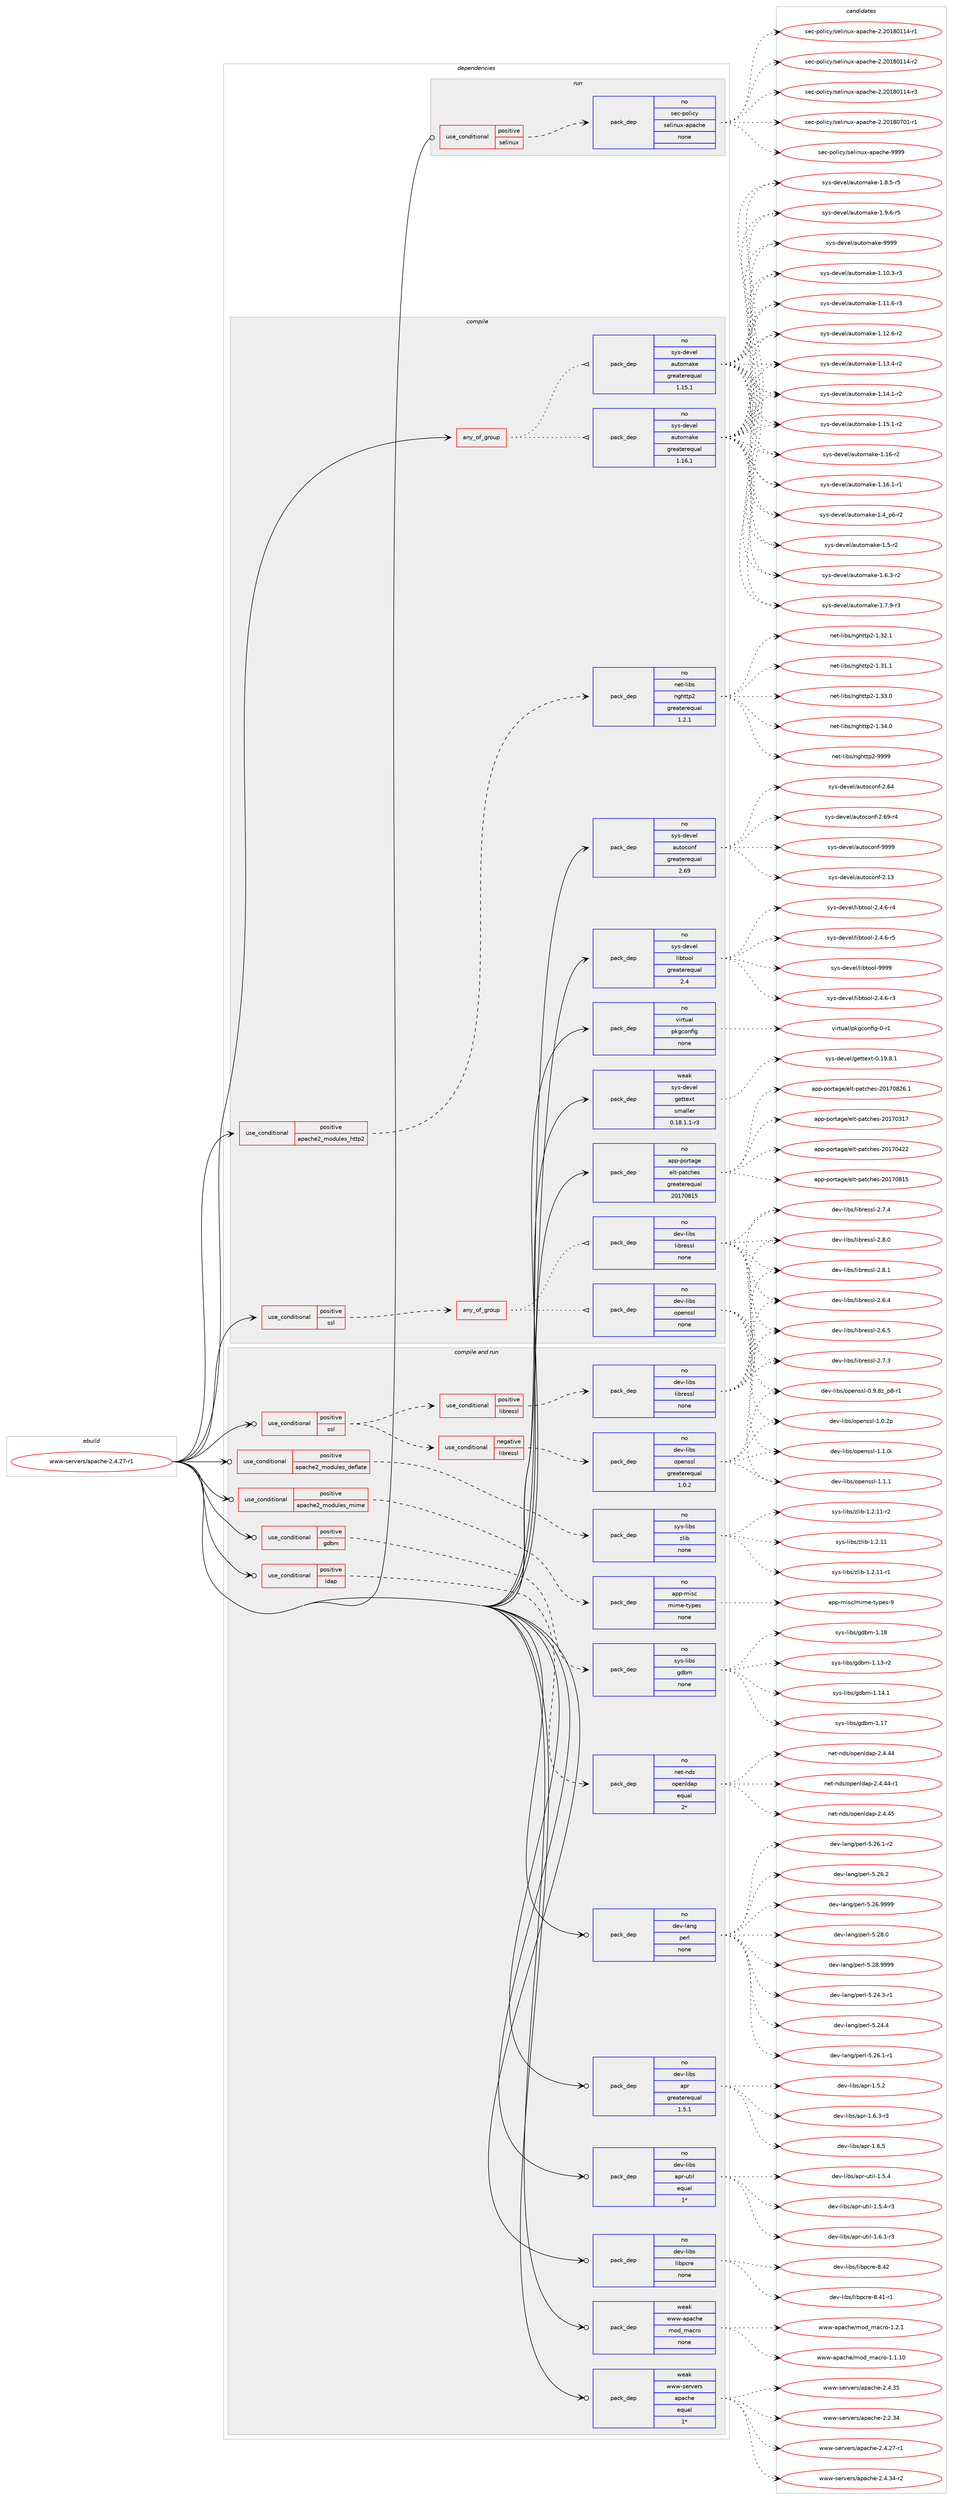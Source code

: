 digraph prolog {

# *************
# Graph options
# *************

newrank=true;
concentrate=true;
compound=true;
graph [rankdir=LR,fontname=Helvetica,fontsize=10,ranksep=1.5];#, ranksep=2.5, nodesep=0.2];
edge  [arrowhead=vee];
node  [fontname=Helvetica,fontsize=10];

# **********
# The ebuild
# **********

subgraph cluster_leftcol {
color=gray;
rank=same;
label=<<i>ebuild</i>>;
id [label="www-servers/apache-2.4.27-r1", color=red, width=4, href="../www-servers/apache-2.4.27-r1.svg"];
}

# ****************
# The dependencies
# ****************

subgraph cluster_midcol {
color=gray;
label=<<i>dependencies</i>>;
subgraph cluster_compile {
fillcolor="#eeeeee";
style=filled;
label=<<i>compile</i>>;
subgraph any222 {
dependency11429 [label=<<TABLE BORDER="0" CELLBORDER="1" CELLSPACING="0" CELLPADDING="4"><TR><TD CELLPADDING="10">any_of_group</TD></TR></TABLE>>, shape=none, color=red];subgraph pack8880 {
dependency11430 [label=<<TABLE BORDER="0" CELLBORDER="1" CELLSPACING="0" CELLPADDING="4" WIDTH="220"><TR><TD ROWSPAN="6" CELLPADDING="30">pack_dep</TD></TR><TR><TD WIDTH="110">no</TD></TR><TR><TD>sys-devel</TD></TR><TR><TD>automake</TD></TR><TR><TD>greaterequal</TD></TR><TR><TD>1.16.1</TD></TR></TABLE>>, shape=none, color=blue];
}
dependency11429:e -> dependency11430:w [weight=20,style="dotted",arrowhead="oinv"];
subgraph pack8881 {
dependency11431 [label=<<TABLE BORDER="0" CELLBORDER="1" CELLSPACING="0" CELLPADDING="4" WIDTH="220"><TR><TD ROWSPAN="6" CELLPADDING="30">pack_dep</TD></TR><TR><TD WIDTH="110">no</TD></TR><TR><TD>sys-devel</TD></TR><TR><TD>automake</TD></TR><TR><TD>greaterequal</TD></TR><TR><TD>1.15.1</TD></TR></TABLE>>, shape=none, color=blue];
}
dependency11429:e -> dependency11431:w [weight=20,style="dotted",arrowhead="oinv"];
}
id:e -> dependency11429:w [weight=20,style="solid",arrowhead="vee"];
subgraph cond2318 {
dependency11432 [label=<<TABLE BORDER="0" CELLBORDER="1" CELLSPACING="0" CELLPADDING="4"><TR><TD ROWSPAN="3" CELLPADDING="10">use_conditional</TD></TR><TR><TD>positive</TD></TR><TR><TD>apache2_modules_http2</TD></TR></TABLE>>, shape=none, color=red];
subgraph pack8882 {
dependency11433 [label=<<TABLE BORDER="0" CELLBORDER="1" CELLSPACING="0" CELLPADDING="4" WIDTH="220"><TR><TD ROWSPAN="6" CELLPADDING="30">pack_dep</TD></TR><TR><TD WIDTH="110">no</TD></TR><TR><TD>net-libs</TD></TR><TR><TD>nghttp2</TD></TR><TR><TD>greaterequal</TD></TR><TR><TD>1.2.1</TD></TR></TABLE>>, shape=none, color=blue];
}
dependency11432:e -> dependency11433:w [weight=20,style="dashed",arrowhead="vee"];
}
id:e -> dependency11432:w [weight=20,style="solid",arrowhead="vee"];
subgraph cond2319 {
dependency11434 [label=<<TABLE BORDER="0" CELLBORDER="1" CELLSPACING="0" CELLPADDING="4"><TR><TD ROWSPAN="3" CELLPADDING="10">use_conditional</TD></TR><TR><TD>positive</TD></TR><TR><TD>ssl</TD></TR></TABLE>>, shape=none, color=red];
subgraph any223 {
dependency11435 [label=<<TABLE BORDER="0" CELLBORDER="1" CELLSPACING="0" CELLPADDING="4"><TR><TD CELLPADDING="10">any_of_group</TD></TR></TABLE>>, shape=none, color=red];subgraph pack8883 {
dependency11436 [label=<<TABLE BORDER="0" CELLBORDER="1" CELLSPACING="0" CELLPADDING="4" WIDTH="220"><TR><TD ROWSPAN="6" CELLPADDING="30">pack_dep</TD></TR><TR><TD WIDTH="110">no</TD></TR><TR><TD>dev-libs</TD></TR><TR><TD>openssl</TD></TR><TR><TD>none</TD></TR><TR><TD></TD></TR></TABLE>>, shape=none, color=blue];
}
dependency11435:e -> dependency11436:w [weight=20,style="dotted",arrowhead="oinv"];
subgraph pack8884 {
dependency11437 [label=<<TABLE BORDER="0" CELLBORDER="1" CELLSPACING="0" CELLPADDING="4" WIDTH="220"><TR><TD ROWSPAN="6" CELLPADDING="30">pack_dep</TD></TR><TR><TD WIDTH="110">no</TD></TR><TR><TD>dev-libs</TD></TR><TR><TD>libressl</TD></TR><TR><TD>none</TD></TR><TR><TD></TD></TR></TABLE>>, shape=none, color=blue];
}
dependency11435:e -> dependency11437:w [weight=20,style="dotted",arrowhead="oinv"];
}
dependency11434:e -> dependency11435:w [weight=20,style="dashed",arrowhead="vee"];
}
id:e -> dependency11434:w [weight=20,style="solid",arrowhead="vee"];
subgraph pack8885 {
dependency11438 [label=<<TABLE BORDER="0" CELLBORDER="1" CELLSPACING="0" CELLPADDING="4" WIDTH="220"><TR><TD ROWSPAN="6" CELLPADDING="30">pack_dep</TD></TR><TR><TD WIDTH="110">no</TD></TR><TR><TD>app-portage</TD></TR><TR><TD>elt-patches</TD></TR><TR><TD>greaterequal</TD></TR><TR><TD>20170815</TD></TR></TABLE>>, shape=none, color=blue];
}
id:e -> dependency11438:w [weight=20,style="solid",arrowhead="vee"];
subgraph pack8886 {
dependency11439 [label=<<TABLE BORDER="0" CELLBORDER="1" CELLSPACING="0" CELLPADDING="4" WIDTH="220"><TR><TD ROWSPAN="6" CELLPADDING="30">pack_dep</TD></TR><TR><TD WIDTH="110">no</TD></TR><TR><TD>sys-devel</TD></TR><TR><TD>autoconf</TD></TR><TR><TD>greaterequal</TD></TR><TR><TD>2.69</TD></TR></TABLE>>, shape=none, color=blue];
}
id:e -> dependency11439:w [weight=20,style="solid",arrowhead="vee"];
subgraph pack8887 {
dependency11440 [label=<<TABLE BORDER="0" CELLBORDER="1" CELLSPACING="0" CELLPADDING="4" WIDTH="220"><TR><TD ROWSPAN="6" CELLPADDING="30">pack_dep</TD></TR><TR><TD WIDTH="110">no</TD></TR><TR><TD>sys-devel</TD></TR><TR><TD>libtool</TD></TR><TR><TD>greaterequal</TD></TR><TR><TD>2.4</TD></TR></TABLE>>, shape=none, color=blue];
}
id:e -> dependency11440:w [weight=20,style="solid",arrowhead="vee"];
subgraph pack8888 {
dependency11441 [label=<<TABLE BORDER="0" CELLBORDER="1" CELLSPACING="0" CELLPADDING="4" WIDTH="220"><TR><TD ROWSPAN="6" CELLPADDING="30">pack_dep</TD></TR><TR><TD WIDTH="110">no</TD></TR><TR><TD>virtual</TD></TR><TR><TD>pkgconfig</TD></TR><TR><TD>none</TD></TR><TR><TD></TD></TR></TABLE>>, shape=none, color=blue];
}
id:e -> dependency11441:w [weight=20,style="solid",arrowhead="vee"];
subgraph pack8889 {
dependency11442 [label=<<TABLE BORDER="0" CELLBORDER="1" CELLSPACING="0" CELLPADDING="4" WIDTH="220"><TR><TD ROWSPAN="6" CELLPADDING="30">pack_dep</TD></TR><TR><TD WIDTH="110">weak</TD></TR><TR><TD>sys-devel</TD></TR><TR><TD>gettext</TD></TR><TR><TD>smaller</TD></TR><TR><TD>0.18.1.1-r3</TD></TR></TABLE>>, shape=none, color=blue];
}
id:e -> dependency11442:w [weight=20,style="solid",arrowhead="vee"];
}
subgraph cluster_compileandrun {
fillcolor="#eeeeee";
style=filled;
label=<<i>compile and run</i>>;
subgraph cond2320 {
dependency11443 [label=<<TABLE BORDER="0" CELLBORDER="1" CELLSPACING="0" CELLPADDING="4"><TR><TD ROWSPAN="3" CELLPADDING="10">use_conditional</TD></TR><TR><TD>positive</TD></TR><TR><TD>apache2_modules_deflate</TD></TR></TABLE>>, shape=none, color=red];
subgraph pack8890 {
dependency11444 [label=<<TABLE BORDER="0" CELLBORDER="1" CELLSPACING="0" CELLPADDING="4" WIDTH="220"><TR><TD ROWSPAN="6" CELLPADDING="30">pack_dep</TD></TR><TR><TD WIDTH="110">no</TD></TR><TR><TD>sys-libs</TD></TR><TR><TD>zlib</TD></TR><TR><TD>none</TD></TR><TR><TD></TD></TR></TABLE>>, shape=none, color=blue];
}
dependency11443:e -> dependency11444:w [weight=20,style="dashed",arrowhead="vee"];
}
id:e -> dependency11443:w [weight=20,style="solid",arrowhead="odotvee"];
subgraph cond2321 {
dependency11445 [label=<<TABLE BORDER="0" CELLBORDER="1" CELLSPACING="0" CELLPADDING="4"><TR><TD ROWSPAN="3" CELLPADDING="10">use_conditional</TD></TR><TR><TD>positive</TD></TR><TR><TD>apache2_modules_mime</TD></TR></TABLE>>, shape=none, color=red];
subgraph pack8891 {
dependency11446 [label=<<TABLE BORDER="0" CELLBORDER="1" CELLSPACING="0" CELLPADDING="4" WIDTH="220"><TR><TD ROWSPAN="6" CELLPADDING="30">pack_dep</TD></TR><TR><TD WIDTH="110">no</TD></TR><TR><TD>app-misc</TD></TR><TR><TD>mime-types</TD></TR><TR><TD>none</TD></TR><TR><TD></TD></TR></TABLE>>, shape=none, color=blue];
}
dependency11445:e -> dependency11446:w [weight=20,style="dashed",arrowhead="vee"];
}
id:e -> dependency11445:w [weight=20,style="solid",arrowhead="odotvee"];
subgraph cond2322 {
dependency11447 [label=<<TABLE BORDER="0" CELLBORDER="1" CELLSPACING="0" CELLPADDING="4"><TR><TD ROWSPAN="3" CELLPADDING="10">use_conditional</TD></TR><TR><TD>positive</TD></TR><TR><TD>gdbm</TD></TR></TABLE>>, shape=none, color=red];
subgraph pack8892 {
dependency11448 [label=<<TABLE BORDER="0" CELLBORDER="1" CELLSPACING="0" CELLPADDING="4" WIDTH="220"><TR><TD ROWSPAN="6" CELLPADDING="30">pack_dep</TD></TR><TR><TD WIDTH="110">no</TD></TR><TR><TD>sys-libs</TD></TR><TR><TD>gdbm</TD></TR><TR><TD>none</TD></TR><TR><TD></TD></TR></TABLE>>, shape=none, color=blue];
}
dependency11447:e -> dependency11448:w [weight=20,style="dashed",arrowhead="vee"];
}
id:e -> dependency11447:w [weight=20,style="solid",arrowhead="odotvee"];
subgraph cond2323 {
dependency11449 [label=<<TABLE BORDER="0" CELLBORDER="1" CELLSPACING="0" CELLPADDING="4"><TR><TD ROWSPAN="3" CELLPADDING="10">use_conditional</TD></TR><TR><TD>positive</TD></TR><TR><TD>ldap</TD></TR></TABLE>>, shape=none, color=red];
subgraph pack8893 {
dependency11450 [label=<<TABLE BORDER="0" CELLBORDER="1" CELLSPACING="0" CELLPADDING="4" WIDTH="220"><TR><TD ROWSPAN="6" CELLPADDING="30">pack_dep</TD></TR><TR><TD WIDTH="110">no</TD></TR><TR><TD>net-nds</TD></TR><TR><TD>openldap</TD></TR><TR><TD>equal</TD></TR><TR><TD>2*</TD></TR></TABLE>>, shape=none, color=blue];
}
dependency11449:e -> dependency11450:w [weight=20,style="dashed",arrowhead="vee"];
}
id:e -> dependency11449:w [weight=20,style="solid",arrowhead="odotvee"];
subgraph cond2324 {
dependency11451 [label=<<TABLE BORDER="0" CELLBORDER="1" CELLSPACING="0" CELLPADDING="4"><TR><TD ROWSPAN="3" CELLPADDING="10">use_conditional</TD></TR><TR><TD>positive</TD></TR><TR><TD>ssl</TD></TR></TABLE>>, shape=none, color=red];
subgraph cond2325 {
dependency11452 [label=<<TABLE BORDER="0" CELLBORDER="1" CELLSPACING="0" CELLPADDING="4"><TR><TD ROWSPAN="3" CELLPADDING="10">use_conditional</TD></TR><TR><TD>negative</TD></TR><TR><TD>libressl</TD></TR></TABLE>>, shape=none, color=red];
subgraph pack8894 {
dependency11453 [label=<<TABLE BORDER="0" CELLBORDER="1" CELLSPACING="0" CELLPADDING="4" WIDTH="220"><TR><TD ROWSPAN="6" CELLPADDING="30">pack_dep</TD></TR><TR><TD WIDTH="110">no</TD></TR><TR><TD>dev-libs</TD></TR><TR><TD>openssl</TD></TR><TR><TD>greaterequal</TD></TR><TR><TD>1.0.2</TD></TR></TABLE>>, shape=none, color=blue];
}
dependency11452:e -> dependency11453:w [weight=20,style="dashed",arrowhead="vee"];
}
dependency11451:e -> dependency11452:w [weight=20,style="dashed",arrowhead="vee"];
subgraph cond2326 {
dependency11454 [label=<<TABLE BORDER="0" CELLBORDER="1" CELLSPACING="0" CELLPADDING="4"><TR><TD ROWSPAN="3" CELLPADDING="10">use_conditional</TD></TR><TR><TD>positive</TD></TR><TR><TD>libressl</TD></TR></TABLE>>, shape=none, color=red];
subgraph pack8895 {
dependency11455 [label=<<TABLE BORDER="0" CELLBORDER="1" CELLSPACING="0" CELLPADDING="4" WIDTH="220"><TR><TD ROWSPAN="6" CELLPADDING="30">pack_dep</TD></TR><TR><TD WIDTH="110">no</TD></TR><TR><TD>dev-libs</TD></TR><TR><TD>libressl</TD></TR><TR><TD>none</TD></TR><TR><TD></TD></TR></TABLE>>, shape=none, color=blue];
}
dependency11454:e -> dependency11455:w [weight=20,style="dashed",arrowhead="vee"];
}
dependency11451:e -> dependency11454:w [weight=20,style="dashed",arrowhead="vee"];
}
id:e -> dependency11451:w [weight=20,style="solid",arrowhead="odotvee"];
subgraph pack8896 {
dependency11456 [label=<<TABLE BORDER="0" CELLBORDER="1" CELLSPACING="0" CELLPADDING="4" WIDTH="220"><TR><TD ROWSPAN="6" CELLPADDING="30">pack_dep</TD></TR><TR><TD WIDTH="110">no</TD></TR><TR><TD>dev-lang</TD></TR><TR><TD>perl</TD></TR><TR><TD>none</TD></TR><TR><TD></TD></TR></TABLE>>, shape=none, color=blue];
}
id:e -> dependency11456:w [weight=20,style="solid",arrowhead="odotvee"];
subgraph pack8897 {
dependency11457 [label=<<TABLE BORDER="0" CELLBORDER="1" CELLSPACING="0" CELLPADDING="4" WIDTH="220"><TR><TD ROWSPAN="6" CELLPADDING="30">pack_dep</TD></TR><TR><TD WIDTH="110">no</TD></TR><TR><TD>dev-libs</TD></TR><TR><TD>apr</TD></TR><TR><TD>greaterequal</TD></TR><TR><TD>1.5.1</TD></TR></TABLE>>, shape=none, color=blue];
}
id:e -> dependency11457:w [weight=20,style="solid",arrowhead="odotvee"];
subgraph pack8898 {
dependency11458 [label=<<TABLE BORDER="0" CELLBORDER="1" CELLSPACING="0" CELLPADDING="4" WIDTH="220"><TR><TD ROWSPAN="6" CELLPADDING="30">pack_dep</TD></TR><TR><TD WIDTH="110">no</TD></TR><TR><TD>dev-libs</TD></TR><TR><TD>apr-util</TD></TR><TR><TD>equal</TD></TR><TR><TD>1*</TD></TR></TABLE>>, shape=none, color=blue];
}
id:e -> dependency11458:w [weight=20,style="solid",arrowhead="odotvee"];
subgraph pack8899 {
dependency11459 [label=<<TABLE BORDER="0" CELLBORDER="1" CELLSPACING="0" CELLPADDING="4" WIDTH="220"><TR><TD ROWSPAN="6" CELLPADDING="30">pack_dep</TD></TR><TR><TD WIDTH="110">no</TD></TR><TR><TD>dev-libs</TD></TR><TR><TD>libpcre</TD></TR><TR><TD>none</TD></TR><TR><TD></TD></TR></TABLE>>, shape=none, color=blue];
}
id:e -> dependency11459:w [weight=20,style="solid",arrowhead="odotvee"];
subgraph pack8900 {
dependency11460 [label=<<TABLE BORDER="0" CELLBORDER="1" CELLSPACING="0" CELLPADDING="4" WIDTH="220"><TR><TD ROWSPAN="6" CELLPADDING="30">pack_dep</TD></TR><TR><TD WIDTH="110">weak</TD></TR><TR><TD>www-apache</TD></TR><TR><TD>mod_macro</TD></TR><TR><TD>none</TD></TR><TR><TD></TD></TR></TABLE>>, shape=none, color=blue];
}
id:e -> dependency11460:w [weight=20,style="solid",arrowhead="odotvee"];
subgraph pack8901 {
dependency11461 [label=<<TABLE BORDER="0" CELLBORDER="1" CELLSPACING="0" CELLPADDING="4" WIDTH="220"><TR><TD ROWSPAN="6" CELLPADDING="30">pack_dep</TD></TR><TR><TD WIDTH="110">weak</TD></TR><TR><TD>www-servers</TD></TR><TR><TD>apache</TD></TR><TR><TD>equal</TD></TR><TR><TD>1*</TD></TR></TABLE>>, shape=none, color=blue];
}
id:e -> dependency11461:w [weight=20,style="solid",arrowhead="odotvee"];
}
subgraph cluster_run {
fillcolor="#eeeeee";
style=filled;
label=<<i>run</i>>;
subgraph cond2327 {
dependency11462 [label=<<TABLE BORDER="0" CELLBORDER="1" CELLSPACING="0" CELLPADDING="4"><TR><TD ROWSPAN="3" CELLPADDING="10">use_conditional</TD></TR><TR><TD>positive</TD></TR><TR><TD>selinux</TD></TR></TABLE>>, shape=none, color=red];
subgraph pack8902 {
dependency11463 [label=<<TABLE BORDER="0" CELLBORDER="1" CELLSPACING="0" CELLPADDING="4" WIDTH="220"><TR><TD ROWSPAN="6" CELLPADDING="30">pack_dep</TD></TR><TR><TD WIDTH="110">no</TD></TR><TR><TD>sec-policy</TD></TR><TR><TD>selinux-apache</TD></TR><TR><TD>none</TD></TR><TR><TD></TD></TR></TABLE>>, shape=none, color=blue];
}
dependency11462:e -> dependency11463:w [weight=20,style="dashed",arrowhead="vee"];
}
id:e -> dependency11462:w [weight=20,style="solid",arrowhead="odot"];
}
}

# **************
# The candidates
# **************

subgraph cluster_choices {
rank=same;
color=gray;
label=<<i>candidates</i>>;

subgraph choice8880 {
color=black;
nodesep=1;
choice11512111545100101118101108479711711611110997107101454946494846514511451 [label="sys-devel/automake-1.10.3-r3", color=red, width=4,href="../sys-devel/automake-1.10.3-r3.svg"];
choice11512111545100101118101108479711711611110997107101454946494946544511451 [label="sys-devel/automake-1.11.6-r3", color=red, width=4,href="../sys-devel/automake-1.11.6-r3.svg"];
choice11512111545100101118101108479711711611110997107101454946495046544511450 [label="sys-devel/automake-1.12.6-r2", color=red, width=4,href="../sys-devel/automake-1.12.6-r2.svg"];
choice11512111545100101118101108479711711611110997107101454946495146524511450 [label="sys-devel/automake-1.13.4-r2", color=red, width=4,href="../sys-devel/automake-1.13.4-r2.svg"];
choice11512111545100101118101108479711711611110997107101454946495246494511450 [label="sys-devel/automake-1.14.1-r2", color=red, width=4,href="../sys-devel/automake-1.14.1-r2.svg"];
choice11512111545100101118101108479711711611110997107101454946495346494511450 [label="sys-devel/automake-1.15.1-r2", color=red, width=4,href="../sys-devel/automake-1.15.1-r2.svg"];
choice1151211154510010111810110847971171161111099710710145494649544511450 [label="sys-devel/automake-1.16-r2", color=red, width=4,href="../sys-devel/automake-1.16-r2.svg"];
choice11512111545100101118101108479711711611110997107101454946495446494511449 [label="sys-devel/automake-1.16.1-r1", color=red, width=4,href="../sys-devel/automake-1.16.1-r1.svg"];
choice115121115451001011181011084797117116111109971071014549465295112544511450 [label="sys-devel/automake-1.4_p6-r2", color=red, width=4,href="../sys-devel/automake-1.4_p6-r2.svg"];
choice11512111545100101118101108479711711611110997107101454946534511450 [label="sys-devel/automake-1.5-r2", color=red, width=4,href="../sys-devel/automake-1.5-r2.svg"];
choice115121115451001011181011084797117116111109971071014549465446514511450 [label="sys-devel/automake-1.6.3-r2", color=red, width=4,href="../sys-devel/automake-1.6.3-r2.svg"];
choice115121115451001011181011084797117116111109971071014549465546574511451 [label="sys-devel/automake-1.7.9-r3", color=red, width=4,href="../sys-devel/automake-1.7.9-r3.svg"];
choice115121115451001011181011084797117116111109971071014549465646534511453 [label="sys-devel/automake-1.8.5-r5", color=red, width=4,href="../sys-devel/automake-1.8.5-r5.svg"];
choice115121115451001011181011084797117116111109971071014549465746544511453 [label="sys-devel/automake-1.9.6-r5", color=red, width=4,href="../sys-devel/automake-1.9.6-r5.svg"];
choice115121115451001011181011084797117116111109971071014557575757 [label="sys-devel/automake-9999", color=red, width=4,href="../sys-devel/automake-9999.svg"];
dependency11430:e -> choice11512111545100101118101108479711711611110997107101454946494846514511451:w [style=dotted,weight="100"];
dependency11430:e -> choice11512111545100101118101108479711711611110997107101454946494946544511451:w [style=dotted,weight="100"];
dependency11430:e -> choice11512111545100101118101108479711711611110997107101454946495046544511450:w [style=dotted,weight="100"];
dependency11430:e -> choice11512111545100101118101108479711711611110997107101454946495146524511450:w [style=dotted,weight="100"];
dependency11430:e -> choice11512111545100101118101108479711711611110997107101454946495246494511450:w [style=dotted,weight="100"];
dependency11430:e -> choice11512111545100101118101108479711711611110997107101454946495346494511450:w [style=dotted,weight="100"];
dependency11430:e -> choice1151211154510010111810110847971171161111099710710145494649544511450:w [style=dotted,weight="100"];
dependency11430:e -> choice11512111545100101118101108479711711611110997107101454946495446494511449:w [style=dotted,weight="100"];
dependency11430:e -> choice115121115451001011181011084797117116111109971071014549465295112544511450:w [style=dotted,weight="100"];
dependency11430:e -> choice11512111545100101118101108479711711611110997107101454946534511450:w [style=dotted,weight="100"];
dependency11430:e -> choice115121115451001011181011084797117116111109971071014549465446514511450:w [style=dotted,weight="100"];
dependency11430:e -> choice115121115451001011181011084797117116111109971071014549465546574511451:w [style=dotted,weight="100"];
dependency11430:e -> choice115121115451001011181011084797117116111109971071014549465646534511453:w [style=dotted,weight="100"];
dependency11430:e -> choice115121115451001011181011084797117116111109971071014549465746544511453:w [style=dotted,weight="100"];
dependency11430:e -> choice115121115451001011181011084797117116111109971071014557575757:w [style=dotted,weight="100"];
}
subgraph choice8881 {
color=black;
nodesep=1;
choice11512111545100101118101108479711711611110997107101454946494846514511451 [label="sys-devel/automake-1.10.3-r3", color=red, width=4,href="../sys-devel/automake-1.10.3-r3.svg"];
choice11512111545100101118101108479711711611110997107101454946494946544511451 [label="sys-devel/automake-1.11.6-r3", color=red, width=4,href="../sys-devel/automake-1.11.6-r3.svg"];
choice11512111545100101118101108479711711611110997107101454946495046544511450 [label="sys-devel/automake-1.12.6-r2", color=red, width=4,href="../sys-devel/automake-1.12.6-r2.svg"];
choice11512111545100101118101108479711711611110997107101454946495146524511450 [label="sys-devel/automake-1.13.4-r2", color=red, width=4,href="../sys-devel/automake-1.13.4-r2.svg"];
choice11512111545100101118101108479711711611110997107101454946495246494511450 [label="sys-devel/automake-1.14.1-r2", color=red, width=4,href="../sys-devel/automake-1.14.1-r2.svg"];
choice11512111545100101118101108479711711611110997107101454946495346494511450 [label="sys-devel/automake-1.15.1-r2", color=red, width=4,href="../sys-devel/automake-1.15.1-r2.svg"];
choice1151211154510010111810110847971171161111099710710145494649544511450 [label="sys-devel/automake-1.16-r2", color=red, width=4,href="../sys-devel/automake-1.16-r2.svg"];
choice11512111545100101118101108479711711611110997107101454946495446494511449 [label="sys-devel/automake-1.16.1-r1", color=red, width=4,href="../sys-devel/automake-1.16.1-r1.svg"];
choice115121115451001011181011084797117116111109971071014549465295112544511450 [label="sys-devel/automake-1.4_p6-r2", color=red, width=4,href="../sys-devel/automake-1.4_p6-r2.svg"];
choice11512111545100101118101108479711711611110997107101454946534511450 [label="sys-devel/automake-1.5-r2", color=red, width=4,href="../sys-devel/automake-1.5-r2.svg"];
choice115121115451001011181011084797117116111109971071014549465446514511450 [label="sys-devel/automake-1.6.3-r2", color=red, width=4,href="../sys-devel/automake-1.6.3-r2.svg"];
choice115121115451001011181011084797117116111109971071014549465546574511451 [label="sys-devel/automake-1.7.9-r3", color=red, width=4,href="../sys-devel/automake-1.7.9-r3.svg"];
choice115121115451001011181011084797117116111109971071014549465646534511453 [label="sys-devel/automake-1.8.5-r5", color=red, width=4,href="../sys-devel/automake-1.8.5-r5.svg"];
choice115121115451001011181011084797117116111109971071014549465746544511453 [label="sys-devel/automake-1.9.6-r5", color=red, width=4,href="../sys-devel/automake-1.9.6-r5.svg"];
choice115121115451001011181011084797117116111109971071014557575757 [label="sys-devel/automake-9999", color=red, width=4,href="../sys-devel/automake-9999.svg"];
dependency11431:e -> choice11512111545100101118101108479711711611110997107101454946494846514511451:w [style=dotted,weight="100"];
dependency11431:e -> choice11512111545100101118101108479711711611110997107101454946494946544511451:w [style=dotted,weight="100"];
dependency11431:e -> choice11512111545100101118101108479711711611110997107101454946495046544511450:w [style=dotted,weight="100"];
dependency11431:e -> choice11512111545100101118101108479711711611110997107101454946495146524511450:w [style=dotted,weight="100"];
dependency11431:e -> choice11512111545100101118101108479711711611110997107101454946495246494511450:w [style=dotted,weight="100"];
dependency11431:e -> choice11512111545100101118101108479711711611110997107101454946495346494511450:w [style=dotted,weight="100"];
dependency11431:e -> choice1151211154510010111810110847971171161111099710710145494649544511450:w [style=dotted,weight="100"];
dependency11431:e -> choice11512111545100101118101108479711711611110997107101454946495446494511449:w [style=dotted,weight="100"];
dependency11431:e -> choice115121115451001011181011084797117116111109971071014549465295112544511450:w [style=dotted,weight="100"];
dependency11431:e -> choice11512111545100101118101108479711711611110997107101454946534511450:w [style=dotted,weight="100"];
dependency11431:e -> choice115121115451001011181011084797117116111109971071014549465446514511450:w [style=dotted,weight="100"];
dependency11431:e -> choice115121115451001011181011084797117116111109971071014549465546574511451:w [style=dotted,weight="100"];
dependency11431:e -> choice115121115451001011181011084797117116111109971071014549465646534511453:w [style=dotted,weight="100"];
dependency11431:e -> choice115121115451001011181011084797117116111109971071014549465746544511453:w [style=dotted,weight="100"];
dependency11431:e -> choice115121115451001011181011084797117116111109971071014557575757:w [style=dotted,weight="100"];
}
subgraph choice8882 {
color=black;
nodesep=1;
choice1101011164510810598115471101031041161161125045494651504649 [label="net-libs/nghttp2-1.32.1", color=red, width=4,href="../net-libs/nghttp2-1.32.1.svg"];
choice1101011164510810598115471101031041161161125045494651494649 [label="net-libs/nghttp2-1.31.1", color=red, width=4,href="../net-libs/nghttp2-1.31.1.svg"];
choice1101011164510810598115471101031041161161125045494651514648 [label="net-libs/nghttp2-1.33.0", color=red, width=4,href="../net-libs/nghttp2-1.33.0.svg"];
choice1101011164510810598115471101031041161161125045494651524648 [label="net-libs/nghttp2-1.34.0", color=red, width=4,href="../net-libs/nghttp2-1.34.0.svg"];
choice110101116451081059811547110103104116116112504557575757 [label="net-libs/nghttp2-9999", color=red, width=4,href="../net-libs/nghttp2-9999.svg"];
dependency11433:e -> choice1101011164510810598115471101031041161161125045494651504649:w [style=dotted,weight="100"];
dependency11433:e -> choice1101011164510810598115471101031041161161125045494651494649:w [style=dotted,weight="100"];
dependency11433:e -> choice1101011164510810598115471101031041161161125045494651514648:w [style=dotted,weight="100"];
dependency11433:e -> choice1101011164510810598115471101031041161161125045494651524648:w [style=dotted,weight="100"];
dependency11433:e -> choice110101116451081059811547110103104116116112504557575757:w [style=dotted,weight="100"];
}
subgraph choice8883 {
color=black;
nodesep=1;
choice10010111845108105981154711111210111011511510845484657465612295112564511449 [label="dev-libs/openssl-0.9.8z_p8-r1", color=red, width=4,href="../dev-libs/openssl-0.9.8z_p8-r1.svg"];
choice100101118451081059811547111112101110115115108454946484650112 [label="dev-libs/openssl-1.0.2p", color=red, width=4,href="../dev-libs/openssl-1.0.2p.svg"];
choice100101118451081059811547111112101110115115108454946494648105 [label="dev-libs/openssl-1.1.0i", color=red, width=4,href="../dev-libs/openssl-1.1.0i.svg"];
choice100101118451081059811547111112101110115115108454946494649 [label="dev-libs/openssl-1.1.1", color=red, width=4,href="../dev-libs/openssl-1.1.1.svg"];
dependency11436:e -> choice10010111845108105981154711111210111011511510845484657465612295112564511449:w [style=dotted,weight="100"];
dependency11436:e -> choice100101118451081059811547111112101110115115108454946484650112:w [style=dotted,weight="100"];
dependency11436:e -> choice100101118451081059811547111112101110115115108454946494648105:w [style=dotted,weight="100"];
dependency11436:e -> choice100101118451081059811547111112101110115115108454946494649:w [style=dotted,weight="100"];
}
subgraph choice8884 {
color=black;
nodesep=1;
choice10010111845108105981154710810598114101115115108455046544652 [label="dev-libs/libressl-2.6.4", color=red, width=4,href="../dev-libs/libressl-2.6.4.svg"];
choice10010111845108105981154710810598114101115115108455046544653 [label="dev-libs/libressl-2.6.5", color=red, width=4,href="../dev-libs/libressl-2.6.5.svg"];
choice10010111845108105981154710810598114101115115108455046554651 [label="dev-libs/libressl-2.7.3", color=red, width=4,href="../dev-libs/libressl-2.7.3.svg"];
choice10010111845108105981154710810598114101115115108455046554652 [label="dev-libs/libressl-2.7.4", color=red, width=4,href="../dev-libs/libressl-2.7.4.svg"];
choice10010111845108105981154710810598114101115115108455046564648 [label="dev-libs/libressl-2.8.0", color=red, width=4,href="../dev-libs/libressl-2.8.0.svg"];
choice10010111845108105981154710810598114101115115108455046564649 [label="dev-libs/libressl-2.8.1", color=red, width=4,href="../dev-libs/libressl-2.8.1.svg"];
dependency11437:e -> choice10010111845108105981154710810598114101115115108455046544652:w [style=dotted,weight="100"];
dependency11437:e -> choice10010111845108105981154710810598114101115115108455046544653:w [style=dotted,weight="100"];
dependency11437:e -> choice10010111845108105981154710810598114101115115108455046554651:w [style=dotted,weight="100"];
dependency11437:e -> choice10010111845108105981154710810598114101115115108455046554652:w [style=dotted,weight="100"];
dependency11437:e -> choice10010111845108105981154710810598114101115115108455046564648:w [style=dotted,weight="100"];
dependency11437:e -> choice10010111845108105981154710810598114101115115108455046564649:w [style=dotted,weight="100"];
}
subgraph choice8885 {
color=black;
nodesep=1;
choice97112112451121111141169710310147101108116451129711699104101115455048495548514955 [label="app-portage/elt-patches-20170317", color=red, width=4,href="../app-portage/elt-patches-20170317.svg"];
choice97112112451121111141169710310147101108116451129711699104101115455048495548525050 [label="app-portage/elt-patches-20170422", color=red, width=4,href="../app-portage/elt-patches-20170422.svg"];
choice97112112451121111141169710310147101108116451129711699104101115455048495548564953 [label="app-portage/elt-patches-20170815", color=red, width=4,href="../app-portage/elt-patches-20170815.svg"];
choice971121124511211111411697103101471011081164511297116991041011154550484955485650544649 [label="app-portage/elt-patches-20170826.1", color=red, width=4,href="../app-portage/elt-patches-20170826.1.svg"];
dependency11438:e -> choice97112112451121111141169710310147101108116451129711699104101115455048495548514955:w [style=dotted,weight="100"];
dependency11438:e -> choice97112112451121111141169710310147101108116451129711699104101115455048495548525050:w [style=dotted,weight="100"];
dependency11438:e -> choice97112112451121111141169710310147101108116451129711699104101115455048495548564953:w [style=dotted,weight="100"];
dependency11438:e -> choice971121124511211111411697103101471011081164511297116991041011154550484955485650544649:w [style=dotted,weight="100"];
}
subgraph choice8886 {
color=black;
nodesep=1;
choice115121115451001011181011084797117116111991111101024550464951 [label="sys-devel/autoconf-2.13", color=red, width=4,href="../sys-devel/autoconf-2.13.svg"];
choice115121115451001011181011084797117116111991111101024550465452 [label="sys-devel/autoconf-2.64", color=red, width=4,href="../sys-devel/autoconf-2.64.svg"];
choice1151211154510010111810110847971171161119911111010245504654574511452 [label="sys-devel/autoconf-2.69-r4", color=red, width=4,href="../sys-devel/autoconf-2.69-r4.svg"];
choice115121115451001011181011084797117116111991111101024557575757 [label="sys-devel/autoconf-9999", color=red, width=4,href="../sys-devel/autoconf-9999.svg"];
dependency11439:e -> choice115121115451001011181011084797117116111991111101024550464951:w [style=dotted,weight="100"];
dependency11439:e -> choice115121115451001011181011084797117116111991111101024550465452:w [style=dotted,weight="100"];
dependency11439:e -> choice1151211154510010111810110847971171161119911111010245504654574511452:w [style=dotted,weight="100"];
dependency11439:e -> choice115121115451001011181011084797117116111991111101024557575757:w [style=dotted,weight="100"];
}
subgraph choice8887 {
color=black;
nodesep=1;
choice1151211154510010111810110847108105981161111111084550465246544511451 [label="sys-devel/libtool-2.4.6-r3", color=red, width=4,href="../sys-devel/libtool-2.4.6-r3.svg"];
choice1151211154510010111810110847108105981161111111084550465246544511452 [label="sys-devel/libtool-2.4.6-r4", color=red, width=4,href="../sys-devel/libtool-2.4.6-r4.svg"];
choice1151211154510010111810110847108105981161111111084550465246544511453 [label="sys-devel/libtool-2.4.6-r5", color=red, width=4,href="../sys-devel/libtool-2.4.6-r5.svg"];
choice1151211154510010111810110847108105981161111111084557575757 [label="sys-devel/libtool-9999", color=red, width=4,href="../sys-devel/libtool-9999.svg"];
dependency11440:e -> choice1151211154510010111810110847108105981161111111084550465246544511451:w [style=dotted,weight="100"];
dependency11440:e -> choice1151211154510010111810110847108105981161111111084550465246544511452:w [style=dotted,weight="100"];
dependency11440:e -> choice1151211154510010111810110847108105981161111111084550465246544511453:w [style=dotted,weight="100"];
dependency11440:e -> choice1151211154510010111810110847108105981161111111084557575757:w [style=dotted,weight="100"];
}
subgraph choice8888 {
color=black;
nodesep=1;
choice11810511411611797108471121071039911111010210510345484511449 [label="virtual/pkgconfig-0-r1", color=red, width=4,href="../virtual/pkgconfig-0-r1.svg"];
dependency11441:e -> choice11810511411611797108471121071039911111010210510345484511449:w [style=dotted,weight="100"];
}
subgraph choice8889 {
color=black;
nodesep=1;
choice1151211154510010111810110847103101116116101120116454846495746564649 [label="sys-devel/gettext-0.19.8.1", color=red, width=4,href="../sys-devel/gettext-0.19.8.1.svg"];
dependency11442:e -> choice1151211154510010111810110847103101116116101120116454846495746564649:w [style=dotted,weight="100"];
}
subgraph choice8890 {
color=black;
nodesep=1;
choice1151211154510810598115471221081059845494650464949 [label="sys-libs/zlib-1.2.11", color=red, width=4,href="../sys-libs/zlib-1.2.11.svg"];
choice11512111545108105981154712210810598454946504649494511449 [label="sys-libs/zlib-1.2.11-r1", color=red, width=4,href="../sys-libs/zlib-1.2.11-r1.svg"];
choice11512111545108105981154712210810598454946504649494511450 [label="sys-libs/zlib-1.2.11-r2", color=red, width=4,href="../sys-libs/zlib-1.2.11-r2.svg"];
dependency11444:e -> choice1151211154510810598115471221081059845494650464949:w [style=dotted,weight="100"];
dependency11444:e -> choice11512111545108105981154712210810598454946504649494511449:w [style=dotted,weight="100"];
dependency11444:e -> choice11512111545108105981154712210810598454946504649494511450:w [style=dotted,weight="100"];
}
subgraph choice8891 {
color=black;
nodesep=1;
choice97112112451091051159947109105109101451161211121011154557 [label="app-misc/mime-types-9", color=red, width=4,href="../app-misc/mime-types-9.svg"];
dependency11446:e -> choice97112112451091051159947109105109101451161211121011154557:w [style=dotted,weight="100"];
}
subgraph choice8892 {
color=black;
nodesep=1;
choice1151211154510810598115471031009810945494649514511450 [label="sys-libs/gdbm-1.13-r2", color=red, width=4,href="../sys-libs/gdbm-1.13-r2.svg"];
choice1151211154510810598115471031009810945494649524649 [label="sys-libs/gdbm-1.14.1", color=red, width=4,href="../sys-libs/gdbm-1.14.1.svg"];
choice115121115451081059811547103100981094549464955 [label="sys-libs/gdbm-1.17", color=red, width=4,href="../sys-libs/gdbm-1.17.svg"];
choice115121115451081059811547103100981094549464956 [label="sys-libs/gdbm-1.18", color=red, width=4,href="../sys-libs/gdbm-1.18.svg"];
dependency11448:e -> choice1151211154510810598115471031009810945494649514511450:w [style=dotted,weight="100"];
dependency11448:e -> choice1151211154510810598115471031009810945494649524649:w [style=dotted,weight="100"];
dependency11448:e -> choice115121115451081059811547103100981094549464955:w [style=dotted,weight="100"];
dependency11448:e -> choice115121115451081059811547103100981094549464956:w [style=dotted,weight="100"];
}
subgraph choice8893 {
color=black;
nodesep=1;
choice11010111645110100115471111121011101081009711245504652465252 [label="net-nds/openldap-2.4.44", color=red, width=4,href="../net-nds/openldap-2.4.44.svg"];
choice110101116451101001154711111210111010810097112455046524652524511449 [label="net-nds/openldap-2.4.44-r1", color=red, width=4,href="../net-nds/openldap-2.4.44-r1.svg"];
choice11010111645110100115471111121011101081009711245504652465253 [label="net-nds/openldap-2.4.45", color=red, width=4,href="../net-nds/openldap-2.4.45.svg"];
dependency11450:e -> choice11010111645110100115471111121011101081009711245504652465252:w [style=dotted,weight="100"];
dependency11450:e -> choice110101116451101001154711111210111010810097112455046524652524511449:w [style=dotted,weight="100"];
dependency11450:e -> choice11010111645110100115471111121011101081009711245504652465253:w [style=dotted,weight="100"];
}
subgraph choice8894 {
color=black;
nodesep=1;
choice10010111845108105981154711111210111011511510845484657465612295112564511449 [label="dev-libs/openssl-0.9.8z_p8-r1", color=red, width=4,href="../dev-libs/openssl-0.9.8z_p8-r1.svg"];
choice100101118451081059811547111112101110115115108454946484650112 [label="dev-libs/openssl-1.0.2p", color=red, width=4,href="../dev-libs/openssl-1.0.2p.svg"];
choice100101118451081059811547111112101110115115108454946494648105 [label="dev-libs/openssl-1.1.0i", color=red, width=4,href="../dev-libs/openssl-1.1.0i.svg"];
choice100101118451081059811547111112101110115115108454946494649 [label="dev-libs/openssl-1.1.1", color=red, width=4,href="../dev-libs/openssl-1.1.1.svg"];
dependency11453:e -> choice10010111845108105981154711111210111011511510845484657465612295112564511449:w [style=dotted,weight="100"];
dependency11453:e -> choice100101118451081059811547111112101110115115108454946484650112:w [style=dotted,weight="100"];
dependency11453:e -> choice100101118451081059811547111112101110115115108454946494648105:w [style=dotted,weight="100"];
dependency11453:e -> choice100101118451081059811547111112101110115115108454946494649:w [style=dotted,weight="100"];
}
subgraph choice8895 {
color=black;
nodesep=1;
choice10010111845108105981154710810598114101115115108455046544652 [label="dev-libs/libressl-2.6.4", color=red, width=4,href="../dev-libs/libressl-2.6.4.svg"];
choice10010111845108105981154710810598114101115115108455046544653 [label="dev-libs/libressl-2.6.5", color=red, width=4,href="../dev-libs/libressl-2.6.5.svg"];
choice10010111845108105981154710810598114101115115108455046554651 [label="dev-libs/libressl-2.7.3", color=red, width=4,href="../dev-libs/libressl-2.7.3.svg"];
choice10010111845108105981154710810598114101115115108455046554652 [label="dev-libs/libressl-2.7.4", color=red, width=4,href="../dev-libs/libressl-2.7.4.svg"];
choice10010111845108105981154710810598114101115115108455046564648 [label="dev-libs/libressl-2.8.0", color=red, width=4,href="../dev-libs/libressl-2.8.0.svg"];
choice10010111845108105981154710810598114101115115108455046564649 [label="dev-libs/libressl-2.8.1", color=red, width=4,href="../dev-libs/libressl-2.8.1.svg"];
dependency11455:e -> choice10010111845108105981154710810598114101115115108455046544652:w [style=dotted,weight="100"];
dependency11455:e -> choice10010111845108105981154710810598114101115115108455046544653:w [style=dotted,weight="100"];
dependency11455:e -> choice10010111845108105981154710810598114101115115108455046554651:w [style=dotted,weight="100"];
dependency11455:e -> choice10010111845108105981154710810598114101115115108455046554652:w [style=dotted,weight="100"];
dependency11455:e -> choice10010111845108105981154710810598114101115115108455046564648:w [style=dotted,weight="100"];
dependency11455:e -> choice10010111845108105981154710810598114101115115108455046564649:w [style=dotted,weight="100"];
}
subgraph choice8896 {
color=black;
nodesep=1;
choice100101118451089711010347112101114108455346505246514511449 [label="dev-lang/perl-5.24.3-r1", color=red, width=4,href="../dev-lang/perl-5.24.3-r1.svg"];
choice10010111845108971101034711210111410845534650524652 [label="dev-lang/perl-5.24.4", color=red, width=4,href="../dev-lang/perl-5.24.4.svg"];
choice100101118451089711010347112101114108455346505446494511449 [label="dev-lang/perl-5.26.1-r1", color=red, width=4,href="../dev-lang/perl-5.26.1-r1.svg"];
choice100101118451089711010347112101114108455346505446494511450 [label="dev-lang/perl-5.26.1-r2", color=red, width=4,href="../dev-lang/perl-5.26.1-r2.svg"];
choice10010111845108971101034711210111410845534650544650 [label="dev-lang/perl-5.26.2", color=red, width=4,href="../dev-lang/perl-5.26.2.svg"];
choice10010111845108971101034711210111410845534650544657575757 [label="dev-lang/perl-5.26.9999", color=red, width=4,href="../dev-lang/perl-5.26.9999.svg"];
choice10010111845108971101034711210111410845534650564648 [label="dev-lang/perl-5.28.0", color=red, width=4,href="../dev-lang/perl-5.28.0.svg"];
choice10010111845108971101034711210111410845534650564657575757 [label="dev-lang/perl-5.28.9999", color=red, width=4,href="../dev-lang/perl-5.28.9999.svg"];
dependency11456:e -> choice100101118451089711010347112101114108455346505246514511449:w [style=dotted,weight="100"];
dependency11456:e -> choice10010111845108971101034711210111410845534650524652:w [style=dotted,weight="100"];
dependency11456:e -> choice100101118451089711010347112101114108455346505446494511449:w [style=dotted,weight="100"];
dependency11456:e -> choice100101118451089711010347112101114108455346505446494511450:w [style=dotted,weight="100"];
dependency11456:e -> choice10010111845108971101034711210111410845534650544650:w [style=dotted,weight="100"];
dependency11456:e -> choice10010111845108971101034711210111410845534650544657575757:w [style=dotted,weight="100"];
dependency11456:e -> choice10010111845108971101034711210111410845534650564648:w [style=dotted,weight="100"];
dependency11456:e -> choice10010111845108971101034711210111410845534650564657575757:w [style=dotted,weight="100"];
}
subgraph choice8897 {
color=black;
nodesep=1;
choice10010111845108105981154797112114454946534650 [label="dev-libs/apr-1.5.2", color=red, width=4,href="../dev-libs/apr-1.5.2.svg"];
choice100101118451081059811547971121144549465446514511451 [label="dev-libs/apr-1.6.3-r3", color=red, width=4,href="../dev-libs/apr-1.6.3-r3.svg"];
choice10010111845108105981154797112114454946544653 [label="dev-libs/apr-1.6.5", color=red, width=4,href="../dev-libs/apr-1.6.5.svg"];
dependency11457:e -> choice10010111845108105981154797112114454946534650:w [style=dotted,weight="100"];
dependency11457:e -> choice100101118451081059811547971121144549465446514511451:w [style=dotted,weight="100"];
dependency11457:e -> choice10010111845108105981154797112114454946544653:w [style=dotted,weight="100"];
}
subgraph choice8898 {
color=black;
nodesep=1;
choice1001011184510810598115479711211445117116105108454946534652 [label="dev-libs/apr-util-1.5.4", color=red, width=4,href="../dev-libs/apr-util-1.5.4.svg"];
choice10010111845108105981154797112114451171161051084549465346524511451 [label="dev-libs/apr-util-1.5.4-r3", color=red, width=4,href="../dev-libs/apr-util-1.5.4-r3.svg"];
choice10010111845108105981154797112114451171161051084549465446494511451 [label="dev-libs/apr-util-1.6.1-r3", color=red, width=4,href="../dev-libs/apr-util-1.6.1-r3.svg"];
dependency11458:e -> choice1001011184510810598115479711211445117116105108454946534652:w [style=dotted,weight="100"];
dependency11458:e -> choice10010111845108105981154797112114451171161051084549465346524511451:w [style=dotted,weight="100"];
dependency11458:e -> choice10010111845108105981154797112114451171161051084549465446494511451:w [style=dotted,weight="100"];
}
subgraph choice8899 {
color=black;
nodesep=1;
choice100101118451081059811547108105981129911410145564652494511449 [label="dev-libs/libpcre-8.41-r1", color=red, width=4,href="../dev-libs/libpcre-8.41-r1.svg"];
choice10010111845108105981154710810598112991141014556465250 [label="dev-libs/libpcre-8.42", color=red, width=4,href="../dev-libs/libpcre-8.42.svg"];
dependency11459:e -> choice100101118451081059811547108105981129911410145564652494511449:w [style=dotted,weight="100"];
dependency11459:e -> choice10010111845108105981154710810598112991141014556465250:w [style=dotted,weight="100"];
}
subgraph choice8900 {
color=black;
nodesep=1;
choice119119119459711297991041014710911110095109979911411145494649464948 [label="www-apache/mod_macro-1.1.10", color=red, width=4,href="../www-apache/mod_macro-1.1.10.svg"];
choice1191191194597112979910410147109111100951099799114111454946504649 [label="www-apache/mod_macro-1.2.1", color=red, width=4,href="../www-apache/mod_macro-1.2.1.svg"];
dependency11460:e -> choice119119119459711297991041014710911110095109979911411145494649464948:w [style=dotted,weight="100"];
dependency11460:e -> choice1191191194597112979910410147109111100951099799114111454946504649:w [style=dotted,weight="100"];
}
subgraph choice8901 {
color=black;
nodesep=1;
choice119119119451151011141181011141154797112979910410145504650465152 [label="www-servers/apache-2.2.34", color=red, width=4,href="../www-servers/apache-2.2.34.svg"];
choice1191191194511510111411810111411547971129799104101455046524650554511449 [label="www-servers/apache-2.4.27-r1", color=red, width=4,href="../www-servers/apache-2.4.27-r1.svg"];
choice1191191194511510111411810111411547971129799104101455046524651524511450 [label="www-servers/apache-2.4.34-r2", color=red, width=4,href="../www-servers/apache-2.4.34-r2.svg"];
choice119119119451151011141181011141154797112979910410145504652465153 [label="www-servers/apache-2.4.35", color=red, width=4,href="../www-servers/apache-2.4.35.svg"];
dependency11461:e -> choice119119119451151011141181011141154797112979910410145504650465152:w [style=dotted,weight="100"];
dependency11461:e -> choice1191191194511510111411810111411547971129799104101455046524650554511449:w [style=dotted,weight="100"];
dependency11461:e -> choice1191191194511510111411810111411547971129799104101455046524651524511450:w [style=dotted,weight="100"];
dependency11461:e -> choice119119119451151011141181011141154797112979910410145504652465153:w [style=dotted,weight="100"];
}
subgraph choice8902 {
color=black;
nodesep=1;
choice115101994511211110810599121471151011081051101171204597112979910410145504650484956484949524511449 [label="sec-policy/selinux-apache-2.20180114-r1", color=red, width=4,href="../sec-policy/selinux-apache-2.20180114-r1.svg"];
choice115101994511211110810599121471151011081051101171204597112979910410145504650484956484949524511450 [label="sec-policy/selinux-apache-2.20180114-r2", color=red, width=4,href="../sec-policy/selinux-apache-2.20180114-r2.svg"];
choice115101994511211110810599121471151011081051101171204597112979910410145504650484956484949524511451 [label="sec-policy/selinux-apache-2.20180114-r3", color=red, width=4,href="../sec-policy/selinux-apache-2.20180114-r3.svg"];
choice115101994511211110810599121471151011081051101171204597112979910410145504650484956485548494511449 [label="sec-policy/selinux-apache-2.20180701-r1", color=red, width=4,href="../sec-policy/selinux-apache-2.20180701-r1.svg"];
choice11510199451121111081059912147115101108105110117120459711297991041014557575757 [label="sec-policy/selinux-apache-9999", color=red, width=4,href="../sec-policy/selinux-apache-9999.svg"];
dependency11463:e -> choice115101994511211110810599121471151011081051101171204597112979910410145504650484956484949524511449:w [style=dotted,weight="100"];
dependency11463:e -> choice115101994511211110810599121471151011081051101171204597112979910410145504650484956484949524511450:w [style=dotted,weight="100"];
dependency11463:e -> choice115101994511211110810599121471151011081051101171204597112979910410145504650484956484949524511451:w [style=dotted,weight="100"];
dependency11463:e -> choice115101994511211110810599121471151011081051101171204597112979910410145504650484956485548494511449:w [style=dotted,weight="100"];
dependency11463:e -> choice11510199451121111081059912147115101108105110117120459711297991041014557575757:w [style=dotted,weight="100"];
}
}

}
